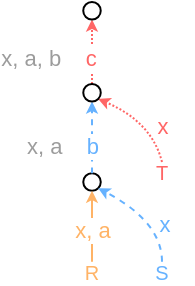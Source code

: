 <mxfile>
    <diagram id="IW0wSxrP3OtwqAu8rIJg" name="Page-1">
        <mxGraphModel dx="221" dy="460" grid="1" gridSize="10" guides="1" tooltips="1" connect="1" arrows="1" fold="1" page="1" pageScale="1" pageWidth="1100" pageHeight="850" math="0" shadow="0">
            <root>
                <mxCell id="0"/>
                <mxCell id="1" parent="0"/>
                <mxCell id="24" value="" style="ellipse;whiteSpace=wrap;html=1;aspect=fixed;" parent="1" vertex="1">
                    <mxGeometry x="295.63" y="275.62" width="8.75" height="8.75" as="geometry"/>
                </mxCell>
                <mxCell id="25" style="edgeStyle=none;html=1;entryX=0.5;entryY=1;entryDx=0;entryDy=0;strokeColor=#FF6666;dashed=1;dashPattern=1 1;exitX=0.5;exitY=0;exitDx=0;exitDy=0;endSize=3;" parent="1" source="43" target="44" edge="1">
                    <mxGeometry relative="1" as="geometry">
                        <mxPoint x="330" y="220" as="sourcePoint"/>
                        <mxPoint x="300" y="200" as="targetPoint"/>
                    </mxGeometry>
                </mxCell>
                <mxCell id="41" value="&lt;font color=&quot;#9c9c9c&quot;&gt;x, a, b&amp;nbsp; &amp;nbsp; &lt;/font&gt;c" style="edgeLabel;html=1;align=center;verticalAlign=middle;resizable=0;points=[];fontColor=#FF6666;" parent="25" vertex="1" connectable="0">
                    <mxGeometry x="-0.327" relative="1" as="geometry">
                        <mxPoint x="-22" y="-2" as="offset"/>
                    </mxGeometry>
                </mxCell>
                <mxCell id="28" style="edgeStyle=none;html=1;exitX=0.5;exitY=0;exitDx=0;exitDy=0;entryX=0.5;entryY=1;entryDx=0;entryDy=0;strokeColor=#FFB366;endSize=3;" parent="1" source="29" target="24" edge="1">
                    <mxGeometry relative="1" as="geometry"/>
                </mxCell>
                <mxCell id="39" value="x, a" style="edgeLabel;html=1;align=center;verticalAlign=middle;resizable=0;points=[];fontColor=#FFB366;" parent="28" vertex="1" connectable="0">
                    <mxGeometry x="-0.109" relative="1" as="geometry">
                        <mxPoint as="offset"/>
                    </mxGeometry>
                </mxCell>
                <mxCell id="29" value="R" style="text;html=1;strokeColor=none;fillColor=none;align=center;verticalAlign=middle;whiteSpace=wrap;rounded=0;fontColor=#FFB366;fontSize=10;" parent="1" vertex="1">
                    <mxGeometry x="285" y="319.87" width="30" height="10.13" as="geometry"/>
                </mxCell>
                <mxCell id="30" value="S" style="text;html=1;strokeColor=none;fillColor=none;align=center;verticalAlign=middle;whiteSpace=wrap;rounded=0;fontColor=#66B2FF;fontSize=10;" parent="1" vertex="1">
                    <mxGeometry x="320" y="319.87" width="30" height="10.13" as="geometry"/>
                </mxCell>
                <mxCell id="31" value="T" style="text;html=1;strokeColor=none;fillColor=none;align=center;verticalAlign=middle;whiteSpace=wrap;rounded=0;fontColor=#FF6666;fontSize=10;" parent="1" vertex="1">
                    <mxGeometry x="320" y="270" width="30" height="10" as="geometry"/>
                </mxCell>
                <mxCell id="32" value="" style="curved=1;endArrow=classic;html=1;exitX=0.5;exitY=0;exitDx=0;exitDy=0;entryX=1;entryY=1;entryDx=0;entryDy=0;strokeColor=#66B2FF;dashed=1;endSize=3;" parent="1" source="30" target="24" edge="1">
                    <mxGeometry width="50" height="50" relative="1" as="geometry">
                        <mxPoint x="290" y="299.87" as="sourcePoint"/>
                        <mxPoint x="340" y="249.87" as="targetPoint"/>
                        <Array as="points">
                            <mxPoint x="335" y="299.87"/>
                        </Array>
                    </mxGeometry>
                </mxCell>
                <mxCell id="38" value="x" style="edgeLabel;html=1;align=center;verticalAlign=middle;resizable=0;points=[];fontColor=#66B2FF;" parent="32" vertex="1" connectable="0">
                    <mxGeometry x="-0.28" y="5" relative="1" as="geometry">
                        <mxPoint x="3" y="-4" as="offset"/>
                    </mxGeometry>
                </mxCell>
                <mxCell id="33" value="" style="curved=1;endArrow=classic;html=1;exitX=0.5;exitY=0;exitDx=0;exitDy=0;entryX=1;entryY=1;entryDx=0;entryDy=0;strokeColor=#FF6666;dashed=1;dashPattern=1 1;endSize=3;" parent="1" source="31" target="43" edge="1">
                    <mxGeometry width="50" height="50" relative="1" as="geometry">
                        <mxPoint x="270" y="310" as="sourcePoint"/>
                        <mxPoint x="300" y="240" as="targetPoint"/>
                        <Array as="points">
                            <mxPoint x="330" y="250"/>
                        </Array>
                    </mxGeometry>
                </mxCell>
                <mxCell id="42" value="x" style="edgeLabel;html=1;align=center;verticalAlign=middle;resizable=0;points=[];fontColor=#FF6666;" parent="33" vertex="1" connectable="0">
                    <mxGeometry x="-0.007" y="-4" relative="1" as="geometry">
                        <mxPoint x="7" y="7" as="offset"/>
                    </mxGeometry>
                </mxCell>
                <mxCell id="34" value="" style="curved=1;endArrow=classic;html=1;entryX=0.5;entryY=1;entryDx=0;entryDy=0;exitX=0.5;exitY=0;exitDx=0;exitDy=0;strokeColor=#66B2FF;dashed=1;endSize=3;" parent="1" source="24" target="43" edge="1">
                    <mxGeometry width="50" height="50" relative="1" as="geometry">
                        <mxPoint x="270" y="290" as="sourcePoint"/>
                        <mxPoint x="300" y="240" as="targetPoint"/>
                        <Array as="points">
                            <mxPoint x="300" y="270"/>
                        </Array>
                    </mxGeometry>
                </mxCell>
                <mxCell id="40" value="&lt;font color=&quot;#9c9c9c&quot;&gt;x, a&amp;nbsp; &amp;nbsp; &lt;/font&gt;b" style="edgeLabel;html=1;align=center;verticalAlign=middle;resizable=0;points=[];fontColor=#66B2FF;" parent="34" vertex="1" connectable="0">
                    <mxGeometry x="0.568" y="2" relative="1" as="geometry">
                        <mxPoint x="-13" y="14" as="offset"/>
                    </mxGeometry>
                </mxCell>
                <mxCell id="43" value="" style="ellipse;whiteSpace=wrap;html=1;aspect=fixed;" parent="1" vertex="1">
                    <mxGeometry x="295.63" y="231" width="8.75" height="8.75" as="geometry"/>
                </mxCell>
                <mxCell id="44" value="" style="ellipse;whiteSpace=wrap;html=1;aspect=fixed;" parent="1" vertex="1">
                    <mxGeometry x="295.62" y="190" width="8.75" height="8.75" as="geometry"/>
                </mxCell>
            </root>
        </mxGraphModel>
    </diagram>
</mxfile>